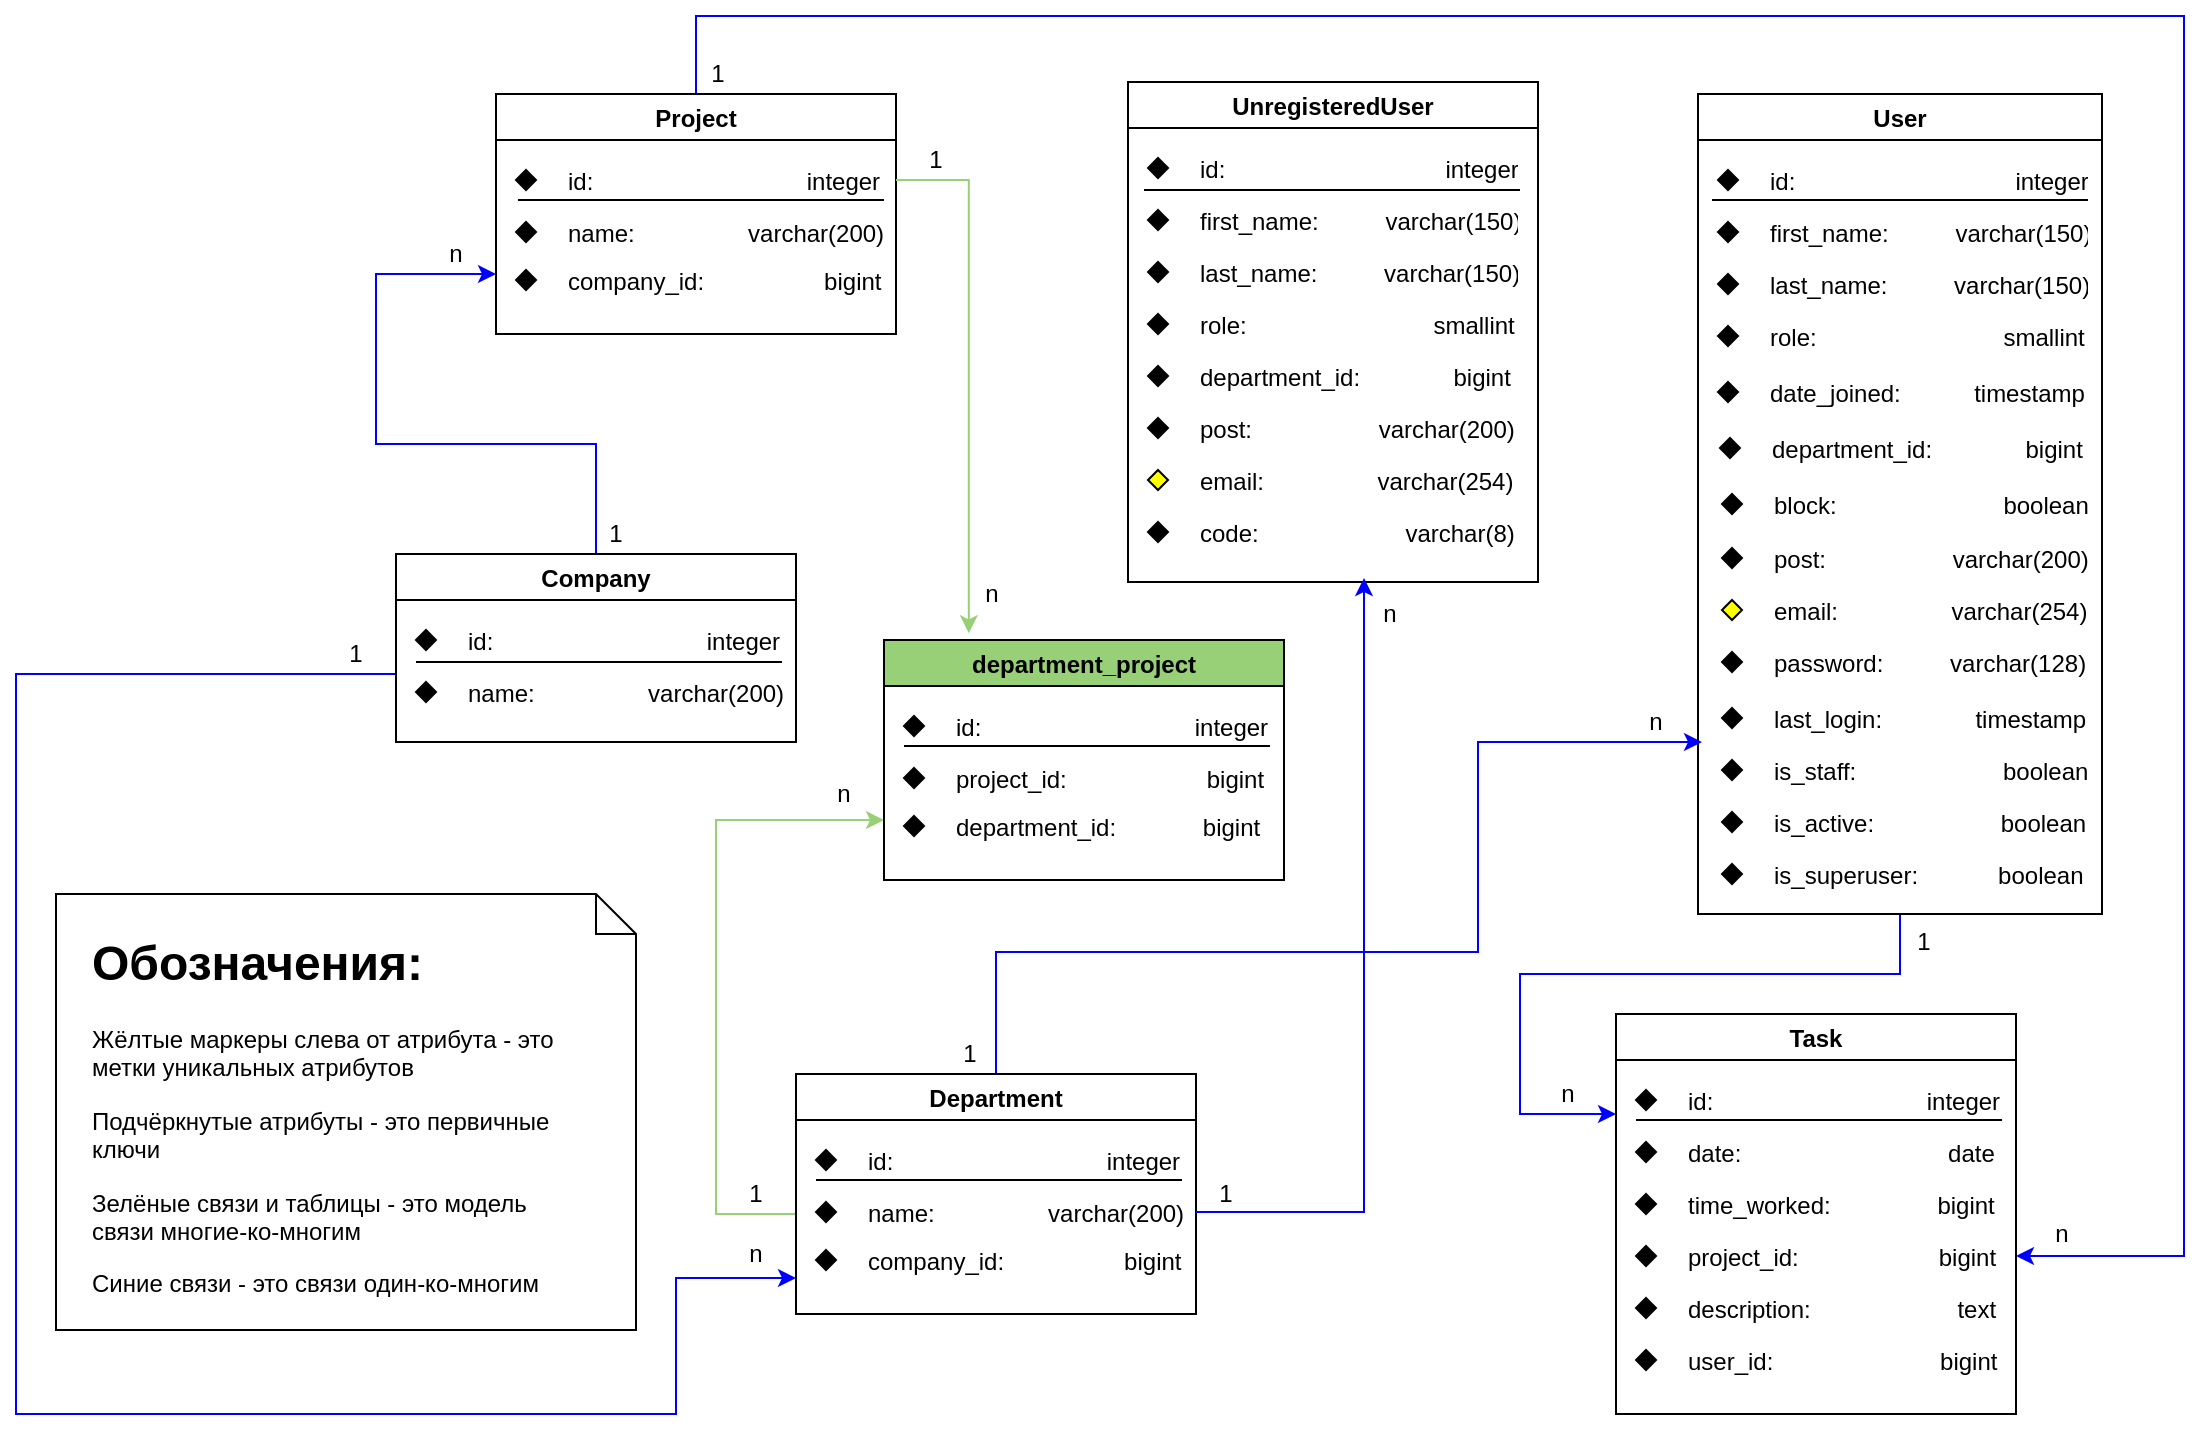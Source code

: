 <mxfile version="14.7.3" type="device"><diagram id="KLZYDKel8tbGf6qkiBRc" name="Страница 1"><mxGraphModel dx="1998" dy="731" grid="0" gridSize="10" guides="1" tooltips="1" connect="1" arrows="1" fold="1" page="0" pageScale="1" pageWidth="900" pageHeight="1600" math="0" shadow="0"><root><mxCell id="0"/><mxCell id="1" parent="0"/><mxCell id="44SKpViZ_JynuF9p8xNr-108" style="edgeStyle=orthogonalEdgeStyle;rounded=0;orthogonalLoop=1;jettySize=auto;html=1;entryX=0;entryY=0.25;entryDx=0;entryDy=0;strokeColor=#0000FF;exitX=0.5;exitY=1;exitDx=0;exitDy=0;" parent="1" target="44SKpViZ_JynuF9p8xNr-83" edge="1" source="44SKpViZ_JynuF9p8xNr-16"><mxGeometry relative="1" as="geometry"><mxPoint x="786" y="580" as="sourcePoint"/><Array as="points"><mxPoint x="742" y="590"/><mxPoint x="552" y="590"/><mxPoint x="552" y="660"/></Array></mxGeometry></mxCell><mxCell id="44SKpViZ_JynuF9p8xNr-16" value="User" style="swimlane;" parent="1" vertex="1"><mxGeometry x="641" y="150" width="202" height="410" as="geometry"/></mxCell><mxCell id="44SKpViZ_JynuF9p8xNr-17" value="" style="group" parent="44SKpViZ_JynuF9p8xNr-16" vertex="1" connectable="0"><mxGeometry x="10" y="30" width="190" height="26" as="geometry"/></mxCell><mxCell id="44SKpViZ_JynuF9p8xNr-18" value="id:                                 integer" style="text;strokeColor=none;fillColor=none;align=left;verticalAlign=top;spacingLeft=4;spacingRight=4;overflow=hidden;rotatable=0;points=[[0,0.5],[1,0.5]];portConstraint=eastwest;" parent="44SKpViZ_JynuF9p8xNr-17" vertex="1"><mxGeometry x="20" width="170" height="26" as="geometry"/></mxCell><mxCell id="44SKpViZ_JynuF9p8xNr-19" value="" style="rhombus;whiteSpace=wrap;html=1;fillColor=#000000;" parent="44SKpViZ_JynuF9p8xNr-17" vertex="1"><mxGeometry y="8" width="10" height="10" as="geometry"/></mxCell><mxCell id="44SKpViZ_JynuF9p8xNr-20" value="" style="group" parent="44SKpViZ_JynuF9p8xNr-16" vertex="1" connectable="0"><mxGeometry x="10" y="56" width="190" height="26" as="geometry"/></mxCell><mxCell id="44SKpViZ_JynuF9p8xNr-21" value="first_name:          varchar(150)" style="text;strokeColor=none;fillColor=none;align=left;verticalAlign=top;spacingLeft=4;spacingRight=4;overflow=hidden;rotatable=0;points=[[0,0.5],[1,0.5]];portConstraint=eastwest;" parent="44SKpViZ_JynuF9p8xNr-20" vertex="1"><mxGeometry x="20" width="170" height="26" as="geometry"/></mxCell><mxCell id="44SKpViZ_JynuF9p8xNr-22" value="" style="rhombus;whiteSpace=wrap;html=1;fillColor=#000000;" parent="44SKpViZ_JynuF9p8xNr-20" vertex="1"><mxGeometry y="8" width="10" height="10" as="geometry"/></mxCell><mxCell id="44SKpViZ_JynuF9p8xNr-23" value="" style="group" parent="44SKpViZ_JynuF9p8xNr-16" vertex="1" connectable="0"><mxGeometry x="10" y="82" width="190" height="26" as="geometry"/></mxCell><mxCell id="44SKpViZ_JynuF9p8xNr-24" value="last_name:          varchar(150)" style="text;strokeColor=none;fillColor=none;align=left;verticalAlign=top;spacingLeft=4;spacingRight=4;overflow=hidden;rotatable=0;points=[[0,0.5],[1,0.5]];portConstraint=eastwest;" parent="44SKpViZ_JynuF9p8xNr-23" vertex="1"><mxGeometry x="20" width="170" height="26" as="geometry"/></mxCell><mxCell id="44SKpViZ_JynuF9p8xNr-25" value="" style="rhombus;whiteSpace=wrap;html=1;fillColor=#000000;" parent="44SKpViZ_JynuF9p8xNr-23" vertex="1"><mxGeometry y="8" width="10" height="10" as="geometry"/></mxCell><mxCell id="44SKpViZ_JynuF9p8xNr-26" value="" style="group" parent="44SKpViZ_JynuF9p8xNr-16" vertex="1" connectable="0"><mxGeometry x="10" y="108" width="190" height="26" as="geometry"/></mxCell><mxCell id="44SKpViZ_JynuF9p8xNr-27" value="role:                            smallint" style="text;strokeColor=none;fillColor=none;align=left;verticalAlign=top;spacingLeft=4;spacingRight=4;overflow=hidden;rotatable=0;points=[[0,0.5],[1,0.5]];portConstraint=eastwest;" parent="44SKpViZ_JynuF9p8xNr-26" vertex="1"><mxGeometry x="20" width="170" height="26" as="geometry"/></mxCell><mxCell id="44SKpViZ_JynuF9p8xNr-28" value="" style="rhombus;whiteSpace=wrap;html=1;fillColor=#000000;" parent="44SKpViZ_JynuF9p8xNr-26" vertex="1"><mxGeometry y="8" width="10" height="10" as="geometry"/></mxCell><mxCell id="44SKpViZ_JynuF9p8xNr-35" value="" style="group" parent="44SKpViZ_JynuF9p8xNr-16" vertex="1" connectable="0"><mxGeometry x="12" y="192" width="190" height="39" as="geometry"/></mxCell><mxCell id="44SKpViZ_JynuF9p8xNr-36" value="block:                         boolean" style="text;strokeColor=none;fillColor=none;align=left;verticalAlign=top;spacingLeft=4;spacingRight=4;overflow=hidden;rotatable=0;points=[[0,0.5],[1,0.5]];portConstraint=eastwest;" parent="44SKpViZ_JynuF9p8xNr-35" vertex="1"><mxGeometry x="20" width="170" height="26" as="geometry"/></mxCell><mxCell id="44SKpViZ_JynuF9p8xNr-37" value="" style="rhombus;whiteSpace=wrap;html=1;fillColor=#000000;" parent="44SKpViZ_JynuF9p8xNr-35" vertex="1"><mxGeometry y="8" width="10" height="10" as="geometry"/></mxCell><mxCell id="44SKpViZ_JynuF9p8xNr-32" value="" style="group" parent="44SKpViZ_JynuF9p8xNr-16" vertex="1" connectable="0"><mxGeometry x="10" y="136" width="190" height="26" as="geometry"/></mxCell><mxCell id="44SKpViZ_JynuF9p8xNr-33" value="date_joined:           timestamp" style="text;strokeColor=none;fillColor=none;align=left;verticalAlign=top;spacingLeft=4;spacingRight=4;overflow=hidden;rotatable=0;points=[[0,0.5],[1,0.5]];portConstraint=eastwest;" parent="44SKpViZ_JynuF9p8xNr-32" vertex="1"><mxGeometry x="20" width="170" height="26" as="geometry"/></mxCell><mxCell id="44SKpViZ_JynuF9p8xNr-34" value="" style="rhombus;whiteSpace=wrap;html=1;fillColor=#000000;" parent="44SKpViZ_JynuF9p8xNr-32" vertex="1"><mxGeometry y="8" width="10" height="10" as="geometry"/></mxCell><mxCell id="0yzaoV32-Y134EZbtpYv-1" value="" style="group" parent="44SKpViZ_JynuF9p8xNr-16" vertex="1" connectable="0"><mxGeometry x="11" y="164" width="190" height="26" as="geometry"/></mxCell><mxCell id="0yzaoV32-Y134EZbtpYv-2" value="department_id:              bigint" style="text;strokeColor=none;fillColor=none;align=left;verticalAlign=top;spacingLeft=4;spacingRight=4;overflow=hidden;rotatable=0;points=[[0,0.5],[1,0.5]];portConstraint=eastwest;" parent="0yzaoV32-Y134EZbtpYv-1" vertex="1"><mxGeometry x="20" width="170" height="26" as="geometry"/></mxCell><mxCell id="0yzaoV32-Y134EZbtpYv-3" value="" style="rhombus;whiteSpace=wrap;html=1;fillColor=#000000;" parent="0yzaoV32-Y134EZbtpYv-1" vertex="1"><mxGeometry y="8" width="10" height="10" as="geometry"/></mxCell><mxCell id="m4QMS04Oq4Tf4BskBJUF-1" value="" style="group" parent="44SKpViZ_JynuF9p8xNr-16" vertex="1" connectable="0"><mxGeometry x="12" y="219" width="190" height="26" as="geometry"/></mxCell><mxCell id="m4QMS04Oq4Tf4BskBJUF-2" value="post:                   varchar(200)" style="text;strokeColor=none;fillColor=none;align=left;verticalAlign=top;spacingLeft=4;spacingRight=4;overflow=hidden;rotatable=0;points=[[0,0.5],[1,0.5]];portConstraint=eastwest;" parent="m4QMS04Oq4Tf4BskBJUF-1" vertex="1"><mxGeometry x="20" width="170" height="26" as="geometry"/></mxCell><mxCell id="m4QMS04Oq4Tf4BskBJUF-3" value="" style="rhombus;whiteSpace=wrap;html=1;fillColor=#000000;" parent="m4QMS04Oq4Tf4BskBJUF-1" vertex="1"><mxGeometry y="8" width="10" height="10" as="geometry"/></mxCell><mxCell id="44SKpViZ_JynuF9p8xNr-10" value="" style="group" parent="44SKpViZ_JynuF9p8xNr-16" vertex="1" connectable="0"><mxGeometry x="12" y="245" width="190" height="26" as="geometry"/></mxCell><mxCell id="44SKpViZ_JynuF9p8xNr-11" value="email:                 varchar(254)" style="text;strokeColor=none;fillColor=none;align=left;verticalAlign=top;spacingLeft=4;spacingRight=4;overflow=hidden;rotatable=0;points=[[0,0.5],[1,0.5]];portConstraint=eastwest;" parent="44SKpViZ_JynuF9p8xNr-10" vertex="1"><mxGeometry x="20" width="170" height="26" as="geometry"/></mxCell><mxCell id="44SKpViZ_JynuF9p8xNr-12" value="" style="rhombus;whiteSpace=wrap;html=1;fillColor=#FFFF00;" parent="44SKpViZ_JynuF9p8xNr-10" vertex="1"><mxGeometry y="8" width="10" height="10" as="geometry"/></mxCell><mxCell id="44SKpViZ_JynuF9p8xNr-13" value="" style="group" parent="44SKpViZ_JynuF9p8xNr-16" vertex="1" connectable="0"><mxGeometry x="12" y="271" width="190" height="26" as="geometry"/></mxCell><mxCell id="44SKpViZ_JynuF9p8xNr-14" value="password:          varchar(128)" style="text;strokeColor=none;fillColor=none;align=left;verticalAlign=top;spacingLeft=4;spacingRight=4;overflow=hidden;rotatable=0;points=[[0,0.5],[1,0.5]];portConstraint=eastwest;" parent="44SKpViZ_JynuF9p8xNr-13" vertex="1"><mxGeometry x="20" width="170" height="26" as="geometry"/></mxCell><mxCell id="44SKpViZ_JynuF9p8xNr-15" value="" style="rhombus;whiteSpace=wrap;html=1;fillColor=#000000;" parent="44SKpViZ_JynuF9p8xNr-13" vertex="1"><mxGeometry y="8" width="10" height="10" as="geometry"/></mxCell><mxCell id="fVvraEkS-tlc-6Ih1fXP-1" value="" style="group" vertex="1" connectable="0" parent="44SKpViZ_JynuF9p8xNr-16"><mxGeometry x="12" y="299" width="190" height="26" as="geometry"/></mxCell><mxCell id="fVvraEkS-tlc-6Ih1fXP-2" value="last_login:              timestamp" style="text;strokeColor=none;fillColor=none;align=left;verticalAlign=top;spacingLeft=4;spacingRight=4;overflow=hidden;rotatable=0;points=[[0,0.5],[1,0.5]];portConstraint=eastwest;" vertex="1" parent="fVvraEkS-tlc-6Ih1fXP-1"><mxGeometry x="20" width="170" height="26" as="geometry"/></mxCell><mxCell id="fVvraEkS-tlc-6Ih1fXP-3" value="" style="rhombus;whiteSpace=wrap;html=1;fillColor=#000000;" vertex="1" parent="fVvraEkS-tlc-6Ih1fXP-1"><mxGeometry y="8" width="10" height="10" as="geometry"/></mxCell><mxCell id="fVvraEkS-tlc-6Ih1fXP-8" value="" style="group" vertex="1" connectable="0" parent="44SKpViZ_JynuF9p8xNr-16"><mxGeometry x="12" y="325" width="190" height="26" as="geometry"/></mxCell><mxCell id="fVvraEkS-tlc-6Ih1fXP-9" value="is_staff:                      boolean" style="text;strokeColor=none;fillColor=none;align=left;verticalAlign=top;spacingLeft=4;spacingRight=4;overflow=hidden;rotatable=0;points=[[0,0.5],[1,0.5]];portConstraint=eastwest;" vertex="1" parent="fVvraEkS-tlc-6Ih1fXP-8"><mxGeometry x="20" width="170" height="26" as="geometry"/></mxCell><mxCell id="fVvraEkS-tlc-6Ih1fXP-10" value="" style="rhombus;whiteSpace=wrap;html=1;fillColor=#000000;" vertex="1" parent="fVvraEkS-tlc-6Ih1fXP-8"><mxGeometry y="8" width="10" height="10" as="geometry"/></mxCell><mxCell id="fVvraEkS-tlc-6Ih1fXP-11" value="" style="group" vertex="1" connectable="0" parent="44SKpViZ_JynuF9p8xNr-16"><mxGeometry x="12" y="351" width="190" height="26" as="geometry"/></mxCell><mxCell id="fVvraEkS-tlc-6Ih1fXP-12" value="is_active:                   boolean" style="text;strokeColor=none;fillColor=none;align=left;verticalAlign=top;spacingLeft=4;spacingRight=4;overflow=hidden;rotatable=0;points=[[0,0.5],[1,0.5]];portConstraint=eastwest;" vertex="1" parent="fVvraEkS-tlc-6Ih1fXP-11"><mxGeometry x="20" width="170" height="26" as="geometry"/></mxCell><mxCell id="fVvraEkS-tlc-6Ih1fXP-13" value="" style="rhombus;whiteSpace=wrap;html=1;fillColor=#000000;" vertex="1" parent="fVvraEkS-tlc-6Ih1fXP-11"><mxGeometry y="8" width="10" height="10" as="geometry"/></mxCell><mxCell id="fVvraEkS-tlc-6Ih1fXP-14" value="" style="group" vertex="1" connectable="0" parent="44SKpViZ_JynuF9p8xNr-16"><mxGeometry x="12" y="377" width="190" height="26" as="geometry"/></mxCell><mxCell id="fVvraEkS-tlc-6Ih1fXP-15" value="is_superuser:            boolean" style="text;strokeColor=none;fillColor=none;align=left;verticalAlign=top;spacingLeft=4;spacingRight=4;overflow=hidden;rotatable=0;points=[[0,0.5],[1,0.5]];portConstraint=eastwest;" vertex="1" parent="fVvraEkS-tlc-6Ih1fXP-14"><mxGeometry x="20" width="170" height="26" as="geometry"/></mxCell><mxCell id="fVvraEkS-tlc-6Ih1fXP-16" value="" style="rhombus;whiteSpace=wrap;html=1;fillColor=#000000;" vertex="1" parent="fVvraEkS-tlc-6Ih1fXP-14"><mxGeometry y="8" width="10" height="10" as="geometry"/></mxCell><mxCell id="0yzaoV32-Y134EZbtpYv-5" style="edgeStyle=orthogonalEdgeStyle;rounded=0;orthogonalLoop=1;jettySize=auto;html=1;entryX=1;entryY=0.5;entryDx=0;entryDy=0;strokeColor=#0000FF;" parent="1" source="44SKpViZ_JynuF9p8xNr-38" target="44SKpViZ_JynuF9p8xNr-94" edge="1"><mxGeometry relative="1" as="geometry"><Array as="points"><mxPoint x="140" y="111"/><mxPoint x="884" y="111"/><mxPoint x="884" y="731"/></Array></mxGeometry></mxCell><mxCell id="44SKpViZ_JynuF9p8xNr-38" value="Project" style="swimlane;" parent="1" vertex="1"><mxGeometry x="40" y="150" width="200" height="120" as="geometry"/></mxCell><mxCell id="44SKpViZ_JynuF9p8xNr-39" value="" style="group" parent="44SKpViZ_JynuF9p8xNr-38" vertex="1" connectable="0"><mxGeometry x="10" y="30" width="190" height="26" as="geometry"/></mxCell><mxCell id="44SKpViZ_JynuF9p8xNr-40" value="id:                                integer" style="text;strokeColor=none;fillColor=none;align=left;verticalAlign=top;spacingLeft=4;spacingRight=4;overflow=hidden;rotatable=0;points=[[0,0.5],[1,0.5]];portConstraint=eastwest;" parent="44SKpViZ_JynuF9p8xNr-39" vertex="1"><mxGeometry x="20" width="170" height="26" as="geometry"/></mxCell><mxCell id="44SKpViZ_JynuF9p8xNr-41" value="" style="rhombus;whiteSpace=wrap;html=1;fillColor=#000000;" parent="44SKpViZ_JynuF9p8xNr-39" vertex="1"><mxGeometry y="8" width="10" height="10" as="geometry"/></mxCell><mxCell id="44SKpViZ_JynuF9p8xNr-42" value="" style="group" parent="44SKpViZ_JynuF9p8xNr-38" vertex="1" connectable="0"><mxGeometry x="10" y="56" width="190" height="26" as="geometry"/></mxCell><mxCell id="44SKpViZ_JynuF9p8xNr-43" value="name:                 varchar(200)" style="text;strokeColor=none;fillColor=none;align=left;verticalAlign=top;spacingLeft=4;spacingRight=4;overflow=hidden;rotatable=0;points=[[0,0.5],[1,0.5]];portConstraint=eastwest;" parent="44SKpViZ_JynuF9p8xNr-42" vertex="1"><mxGeometry x="20" width="170" height="26" as="geometry"/></mxCell><mxCell id="44SKpViZ_JynuF9p8xNr-44" value="" style="rhombus;whiteSpace=wrap;html=1;fillColor=#000000;" parent="44SKpViZ_JynuF9p8xNr-42" vertex="1"><mxGeometry y="8" width="10" height="10" as="geometry"/></mxCell><mxCell id="44SKpViZ_JynuF9p8xNr-130" style="edgeStyle=orthogonalEdgeStyle;rounded=0;orthogonalLoop=1;jettySize=auto;html=1;strokeColor=#0000FF;" parent="1" source="44SKpViZ_JynuF9p8xNr-60" edge="1"><mxGeometry relative="1" as="geometry"><Array as="points"><mxPoint x="-200" y="440"/><mxPoint x="-200" y="810"/><mxPoint x="130" y="810"/><mxPoint x="130" y="742"/><mxPoint x="190" y="742"/></Array><mxPoint x="190" y="742" as="targetPoint"/></mxGeometry></mxCell><mxCell id="44SKpViZ_JynuF9p8xNr-133" style="edgeStyle=orthogonalEdgeStyle;rounded=0;orthogonalLoop=1;jettySize=auto;html=1;entryX=0;entryY=0.75;entryDx=0;entryDy=0;strokeColor=#0000FF;" parent="1" source="44SKpViZ_JynuF9p8xNr-60" target="44SKpViZ_JynuF9p8xNr-38" edge="1"><mxGeometry relative="1" as="geometry"><Array as="points"><mxPoint x="90" y="325"/><mxPoint x="-20" y="325"/><mxPoint x="-20" y="240"/></Array></mxGeometry></mxCell><mxCell id="44SKpViZ_JynuF9p8xNr-60" value="Company" style="swimlane;" parent="1" vertex="1"><mxGeometry x="-10" y="380" width="200" height="94" as="geometry"/></mxCell><mxCell id="44SKpViZ_JynuF9p8xNr-61" value="" style="group" parent="44SKpViZ_JynuF9p8xNr-60" vertex="1" connectable="0"><mxGeometry x="10" y="30" width="190" height="26" as="geometry"/></mxCell><mxCell id="44SKpViZ_JynuF9p8xNr-62" value="id:                                integer" style="text;strokeColor=none;fillColor=none;align=left;verticalAlign=top;spacingLeft=4;spacingRight=4;overflow=hidden;rotatable=0;points=[[0,0.5],[1,0.5]];portConstraint=eastwest;" parent="44SKpViZ_JynuF9p8xNr-61" vertex="1"><mxGeometry x="20" width="170" height="26" as="geometry"/></mxCell><mxCell id="44SKpViZ_JynuF9p8xNr-63" value="" style="rhombus;whiteSpace=wrap;html=1;fillColor=#000000;" parent="44SKpViZ_JynuF9p8xNr-61" vertex="1"><mxGeometry y="8" width="10" height="10" as="geometry"/></mxCell><mxCell id="fVvraEkS-tlc-6Ih1fXP-121" value="" style="endArrow=none;html=1;" edge="1" parent="44SKpViZ_JynuF9p8xNr-61"><mxGeometry width="50" height="50" relative="1" as="geometry"><mxPoint y="24" as="sourcePoint"/><mxPoint x="183" y="24" as="targetPoint"/></mxGeometry></mxCell><mxCell id="44SKpViZ_JynuF9p8xNr-64" value="" style="group" parent="44SKpViZ_JynuF9p8xNr-60" vertex="1" connectable="0"><mxGeometry x="10" y="56" width="190" height="26" as="geometry"/></mxCell><mxCell id="44SKpViZ_JynuF9p8xNr-65" value="name:                 varchar(200)" style="text;strokeColor=none;fillColor=none;align=left;verticalAlign=top;spacingLeft=4;spacingRight=4;overflow=hidden;rotatable=0;points=[[0,0.5],[1,0.5]];portConstraint=eastwest;" parent="44SKpViZ_JynuF9p8xNr-64" vertex="1"><mxGeometry x="20" width="170" height="26" as="geometry"/></mxCell><mxCell id="44SKpViZ_JynuF9p8xNr-66" value="" style="rhombus;whiteSpace=wrap;html=1;fillColor=#000000;" parent="44SKpViZ_JynuF9p8xNr-64" vertex="1"><mxGeometry y="8" width="10" height="10" as="geometry"/></mxCell><mxCell id="44SKpViZ_JynuF9p8xNr-70" value="" style="group" parent="1" vertex="1" connectable="0"><mxGeometry x="50" y="230" width="190" height="26" as="geometry"/></mxCell><mxCell id="44SKpViZ_JynuF9p8xNr-71" value="company_id:                  bigint" style="text;strokeColor=none;fillColor=none;align=left;verticalAlign=top;spacingLeft=4;spacingRight=4;overflow=hidden;rotatable=0;points=[[0,0.5],[1,0.5]];portConstraint=eastwest;" parent="44SKpViZ_JynuF9p8xNr-70" vertex="1"><mxGeometry x="20" width="170" height="26" as="geometry"/></mxCell><mxCell id="44SKpViZ_JynuF9p8xNr-72" value="" style="rhombus;whiteSpace=wrap;html=1;fillColor=#000000;" parent="44SKpViZ_JynuF9p8xNr-70" vertex="1"><mxGeometry y="8" width="10" height="10" as="geometry"/></mxCell><mxCell id="44SKpViZ_JynuF9p8xNr-124" style="edgeStyle=orthogonalEdgeStyle;rounded=0;orthogonalLoop=1;jettySize=auto;html=1;strokeColor=#0000FF;" parent="1" source="44SKpViZ_JynuF9p8xNr-73" edge="1"><mxGeometry relative="1" as="geometry"><Array as="points"><mxPoint x="290" y="579"/><mxPoint x="531" y="579"/><mxPoint x="531" y="474"/></Array><mxPoint x="643" y="474" as="targetPoint"/></mxGeometry></mxCell><mxCell id="44SKpViZ_JynuF9p8xNr-149" style="edgeStyle=orthogonalEdgeStyle;rounded=0;orthogonalLoop=1;jettySize=auto;html=1;entryX=0;entryY=0.75;entryDx=0;entryDy=0;strokeColor=#97D077;" parent="1" source="44SKpViZ_JynuF9p8xNr-73" target="44SKpViZ_JynuF9p8xNr-139" edge="1"><mxGeometry relative="1" as="geometry"><Array as="points"><mxPoint x="150" y="710"/><mxPoint x="150" y="513"/></Array></mxGeometry></mxCell><mxCell id="44SKpViZ_JynuF9p8xNr-73" value="Department" style="swimlane;" parent="1" vertex="1"><mxGeometry x="190" y="640" width="200" height="120" as="geometry"/></mxCell><mxCell id="44SKpViZ_JynuF9p8xNr-74" value="" style="group" parent="44SKpViZ_JynuF9p8xNr-73" vertex="1" connectable="0"><mxGeometry x="10" y="30" width="190" height="26" as="geometry"/></mxCell><mxCell id="44SKpViZ_JynuF9p8xNr-75" value="id:                                integer" style="text;strokeColor=none;fillColor=none;align=left;verticalAlign=top;spacingLeft=4;spacingRight=4;overflow=hidden;rotatable=0;points=[[0,0.5],[1,0.5]];portConstraint=eastwest;" parent="44SKpViZ_JynuF9p8xNr-74" vertex="1"><mxGeometry x="20" width="170" height="26" as="geometry"/></mxCell><mxCell id="44SKpViZ_JynuF9p8xNr-76" value="" style="rhombus;whiteSpace=wrap;html=1;fillColor=#000000;" parent="44SKpViZ_JynuF9p8xNr-74" vertex="1"><mxGeometry y="8" width="10" height="10" as="geometry"/></mxCell><mxCell id="44SKpViZ_JynuF9p8xNr-77" value="" style="group" parent="44SKpViZ_JynuF9p8xNr-73" vertex="1" connectable="0"><mxGeometry x="10" y="56" width="190" height="26" as="geometry"/></mxCell><mxCell id="44SKpViZ_JynuF9p8xNr-78" value="name:                 varchar(200)" style="text;strokeColor=none;fillColor=none;align=left;verticalAlign=top;spacingLeft=4;spacingRight=4;overflow=hidden;rotatable=0;points=[[0,0.5],[1,0.5]];portConstraint=eastwest;" parent="44SKpViZ_JynuF9p8xNr-77" vertex="1"><mxGeometry x="20" width="170" height="26" as="geometry"/></mxCell><mxCell id="44SKpViZ_JynuF9p8xNr-79" value="" style="rhombus;whiteSpace=wrap;html=1;fillColor=#000000;" parent="44SKpViZ_JynuF9p8xNr-77" vertex="1"><mxGeometry y="8" width="10" height="10" as="geometry"/></mxCell><mxCell id="44SKpViZ_JynuF9p8xNr-80" value="" style="group" parent="1" vertex="1" connectable="0"><mxGeometry x="200" y="720" width="190" height="26" as="geometry"/></mxCell><mxCell id="44SKpViZ_JynuF9p8xNr-81" value="company_id:                  bigint" style="text;strokeColor=none;fillColor=none;align=left;verticalAlign=top;spacingLeft=4;spacingRight=4;overflow=hidden;rotatable=0;points=[[0,0.5],[1,0.5]];portConstraint=eastwest;" parent="44SKpViZ_JynuF9p8xNr-80" vertex="1"><mxGeometry x="20" width="170" height="26" as="geometry"/></mxCell><mxCell id="44SKpViZ_JynuF9p8xNr-82" value="" style="rhombus;whiteSpace=wrap;html=1;fillColor=#000000;" parent="44SKpViZ_JynuF9p8xNr-80" vertex="1"><mxGeometry y="8" width="10" height="10" as="geometry"/></mxCell><mxCell id="44SKpViZ_JynuF9p8xNr-83" value="Task" style="swimlane;" parent="1" vertex="1"><mxGeometry x="600" y="610" width="200" height="200" as="geometry"/></mxCell><mxCell id="44SKpViZ_JynuF9p8xNr-84" value="" style="group" parent="44SKpViZ_JynuF9p8xNr-83" vertex="1" connectable="0"><mxGeometry x="10" y="30" width="190" height="26" as="geometry"/></mxCell><mxCell id="44SKpViZ_JynuF9p8xNr-85" value="id:                                integer" style="text;strokeColor=none;fillColor=none;align=left;verticalAlign=top;spacingLeft=4;spacingRight=4;overflow=hidden;rotatable=0;points=[[0,0.5],[1,0.5]];portConstraint=eastwest;" parent="44SKpViZ_JynuF9p8xNr-84" vertex="1"><mxGeometry x="20" width="170" height="26" as="geometry"/></mxCell><mxCell id="44SKpViZ_JynuF9p8xNr-86" value="" style="rhombus;whiteSpace=wrap;html=1;fillColor=#000000;" parent="44SKpViZ_JynuF9p8xNr-84" vertex="1"><mxGeometry y="8" width="10" height="10" as="geometry"/></mxCell><mxCell id="fVvraEkS-tlc-6Ih1fXP-125" value="" style="endArrow=none;html=1;" edge="1" parent="44SKpViZ_JynuF9p8xNr-84"><mxGeometry width="50" height="50" relative="1" as="geometry"><mxPoint y="23" as="sourcePoint"/><mxPoint x="183" y="23" as="targetPoint"/></mxGeometry></mxCell><mxCell id="44SKpViZ_JynuF9p8xNr-87" value="" style="group" parent="44SKpViZ_JynuF9p8xNr-83" vertex="1" connectable="0"><mxGeometry x="10" y="56" width="190" height="26" as="geometry"/></mxCell><mxCell id="44SKpViZ_JynuF9p8xNr-88" value="date:                               date" style="text;strokeColor=none;fillColor=none;align=left;verticalAlign=top;spacingLeft=4;spacingRight=4;overflow=hidden;rotatable=0;points=[[0,0.5],[1,0.5]];portConstraint=eastwest;" parent="44SKpViZ_JynuF9p8xNr-87" vertex="1"><mxGeometry x="20" width="170" height="26" as="geometry"/></mxCell><mxCell id="44SKpViZ_JynuF9p8xNr-89" value="" style="rhombus;whiteSpace=wrap;html=1;fillColor=#000000;" parent="44SKpViZ_JynuF9p8xNr-87" vertex="1"><mxGeometry y="8" width="10" height="10" as="geometry"/></mxCell><mxCell id="44SKpViZ_JynuF9p8xNr-90" value="" style="group" parent="44SKpViZ_JynuF9p8xNr-83" vertex="1" connectable="0"><mxGeometry x="10" y="82" width="190" height="26" as="geometry"/></mxCell><mxCell id="44SKpViZ_JynuF9p8xNr-91" value="time_worked:                bigint" style="text;strokeColor=none;fillColor=none;align=left;verticalAlign=top;spacingLeft=4;spacingRight=4;overflow=hidden;rotatable=0;points=[[0,0.5],[1,0.5]];portConstraint=eastwest;" parent="44SKpViZ_JynuF9p8xNr-90" vertex="1"><mxGeometry x="20" width="170" height="26" as="geometry"/></mxCell><mxCell id="44SKpViZ_JynuF9p8xNr-92" value="" style="rhombus;whiteSpace=wrap;html=1;fillColor=#000000;" parent="44SKpViZ_JynuF9p8xNr-90" vertex="1"><mxGeometry y="8" width="10" height="10" as="geometry"/></mxCell><mxCell id="44SKpViZ_JynuF9p8xNr-93" value="" style="group" parent="44SKpViZ_JynuF9p8xNr-83" vertex="1" connectable="0"><mxGeometry x="10" y="108" width="190" height="26" as="geometry"/></mxCell><mxCell id="44SKpViZ_JynuF9p8xNr-94" value="project_id:                     bigint" style="text;strokeColor=none;fillColor=none;align=left;verticalAlign=top;spacingLeft=4;spacingRight=4;overflow=hidden;rotatable=0;points=[[0,0.5],[1,0.5]];portConstraint=eastwest;" parent="44SKpViZ_JynuF9p8xNr-93" vertex="1"><mxGeometry x="20" width="170" height="26" as="geometry"/></mxCell><mxCell id="44SKpViZ_JynuF9p8xNr-95" value="" style="rhombus;whiteSpace=wrap;html=1;fillColor=#000000;" parent="44SKpViZ_JynuF9p8xNr-93" vertex="1"><mxGeometry y="8" width="10" height="10" as="geometry"/></mxCell><mxCell id="44SKpViZ_JynuF9p8xNr-96" value="" style="group" parent="44SKpViZ_JynuF9p8xNr-83" vertex="1" connectable="0"><mxGeometry x="10" y="134" width="190" height="26" as="geometry"/></mxCell><mxCell id="44SKpViZ_JynuF9p8xNr-97" value="description:                      text" style="text;strokeColor=none;fillColor=none;align=left;verticalAlign=top;spacingLeft=4;spacingRight=4;overflow=hidden;rotatable=0;points=[[0,0.5],[1,0.5]];portConstraint=eastwest;" parent="44SKpViZ_JynuF9p8xNr-96" vertex="1"><mxGeometry x="20" width="170" height="26" as="geometry"/></mxCell><mxCell id="44SKpViZ_JynuF9p8xNr-98" value="" style="rhombus;whiteSpace=wrap;html=1;fillColor=#000000;" parent="44SKpViZ_JynuF9p8xNr-96" vertex="1"><mxGeometry y="8" width="10" height="10" as="geometry"/></mxCell><mxCell id="44SKpViZ_JynuF9p8xNr-99" value="" style="group" parent="44SKpViZ_JynuF9p8xNr-83" vertex="1" connectable="0"><mxGeometry x="10" y="160" width="190" height="26" as="geometry"/></mxCell><mxCell id="44SKpViZ_JynuF9p8xNr-100" value="user_id:                         bigint" style="text;strokeColor=none;fillColor=none;align=left;verticalAlign=top;spacingLeft=4;spacingRight=4;overflow=hidden;rotatable=0;points=[[0,0.5],[1,0.5]];portConstraint=eastwest;" parent="44SKpViZ_JynuF9p8xNr-99" vertex="1"><mxGeometry x="20" width="170" height="26" as="geometry"/></mxCell><mxCell id="44SKpViZ_JynuF9p8xNr-101" value="" style="rhombus;whiteSpace=wrap;html=1;fillColor=#000000;" parent="44SKpViZ_JynuF9p8xNr-99" vertex="1"><mxGeometry y="8" width="10" height="10" as="geometry"/></mxCell><mxCell id="44SKpViZ_JynuF9p8xNr-109" value="1" style="text;html=1;strokeColor=none;fillColor=none;align=center;verticalAlign=middle;whiteSpace=wrap;rounded=0;" parent="1" vertex="1"><mxGeometry x="734" y="564" width="40" height="20" as="geometry"/></mxCell><mxCell id="44SKpViZ_JynuF9p8xNr-110" value="n" style="text;html=1;strokeColor=none;fillColor=none;align=center;verticalAlign=middle;whiteSpace=wrap;rounded=0;" parent="1" vertex="1"><mxGeometry x="556" y="640" width="40" height="20" as="geometry"/></mxCell><mxCell id="44SKpViZ_JynuF9p8xNr-125" value="1" style="text;html=1;strokeColor=none;fillColor=none;align=center;verticalAlign=middle;whiteSpace=wrap;rounded=0;" parent="1" vertex="1"><mxGeometry x="257" y="620" width="40" height="20" as="geometry"/></mxCell><mxCell id="44SKpViZ_JynuF9p8xNr-126" value="n" style="text;html=1;strokeColor=none;fillColor=none;align=center;verticalAlign=middle;whiteSpace=wrap;rounded=0;" parent="1" vertex="1"><mxGeometry x="600" y="454" width="40" height="20" as="geometry"/></mxCell><mxCell id="44SKpViZ_JynuF9p8xNr-131" value="1" style="text;html=1;strokeColor=none;fillColor=none;align=center;verticalAlign=middle;whiteSpace=wrap;rounded=0;" parent="1" vertex="1"><mxGeometry x="-50" y="420" width="40" height="20" as="geometry"/></mxCell><mxCell id="44SKpViZ_JynuF9p8xNr-132" value="n" style="text;html=1;strokeColor=none;fillColor=none;align=center;verticalAlign=middle;whiteSpace=wrap;rounded=0;" parent="1" vertex="1"><mxGeometry x="150" y="720" width="40" height="20" as="geometry"/></mxCell><mxCell id="44SKpViZ_JynuF9p8xNr-135" value="n" style="text;html=1;strokeColor=none;fillColor=none;align=center;verticalAlign=middle;whiteSpace=wrap;rounded=0;" parent="1" vertex="1"><mxGeometry y="220" width="40" height="20" as="geometry"/></mxCell><mxCell id="44SKpViZ_JynuF9p8xNr-136" value="1" style="text;html=1;strokeColor=none;fillColor=none;align=center;verticalAlign=middle;whiteSpace=wrap;rounded=0;" parent="1" vertex="1"><mxGeometry x="80" y="360" width="40" height="20" as="geometry"/></mxCell><mxCell id="44SKpViZ_JynuF9p8xNr-139" value="department_project" style="swimlane;fillColor=#97D077;" parent="1" vertex="1"><mxGeometry x="234" y="423" width="200" height="120" as="geometry"/></mxCell><mxCell id="44SKpViZ_JynuF9p8xNr-140" value="" style="group" parent="44SKpViZ_JynuF9p8xNr-139" vertex="1" connectable="0"><mxGeometry x="10" y="30" width="190" height="26" as="geometry"/></mxCell><mxCell id="44SKpViZ_JynuF9p8xNr-141" value="id:                                integer" style="text;strokeColor=none;fillColor=none;align=left;verticalAlign=top;spacingLeft=4;spacingRight=4;overflow=hidden;rotatable=0;points=[[0,0.5],[1,0.5]];portConstraint=eastwest;" parent="44SKpViZ_JynuF9p8xNr-140" vertex="1"><mxGeometry x="20" width="170" height="26" as="geometry"/></mxCell><mxCell id="44SKpViZ_JynuF9p8xNr-142" value="" style="rhombus;whiteSpace=wrap;html=1;fillColor=#000000;" parent="44SKpViZ_JynuF9p8xNr-140" vertex="1"><mxGeometry y="8" width="10" height="10" as="geometry"/></mxCell><mxCell id="44SKpViZ_JynuF9p8xNr-143" value="" style="group" parent="44SKpViZ_JynuF9p8xNr-139" vertex="1" connectable="0"><mxGeometry x="10" y="56" width="190" height="26" as="geometry"/></mxCell><mxCell id="44SKpViZ_JynuF9p8xNr-144" value="project_id:                     bigint" style="text;strokeColor=none;fillColor=none;align=left;verticalAlign=top;spacingLeft=4;spacingRight=4;overflow=hidden;rotatable=0;points=[[0,0.5],[1,0.5]];portConstraint=eastwest;" parent="44SKpViZ_JynuF9p8xNr-143" vertex="1"><mxGeometry x="20" width="170" height="26" as="geometry"/></mxCell><mxCell id="44SKpViZ_JynuF9p8xNr-145" value="" style="rhombus;whiteSpace=wrap;html=1;fillColor=#000000;" parent="44SKpViZ_JynuF9p8xNr-143" vertex="1"><mxGeometry y="8" width="10" height="10" as="geometry"/></mxCell><mxCell id="fVvraEkS-tlc-6Ih1fXP-120" value="" style="endArrow=none;html=1;" edge="1" parent="44SKpViZ_JynuF9p8xNr-143"><mxGeometry width="50" height="50" relative="1" as="geometry"><mxPoint y="-3" as="sourcePoint"/><mxPoint x="183" y="-3" as="targetPoint"/></mxGeometry></mxCell><mxCell id="44SKpViZ_JynuF9p8xNr-146" value="" style="group" parent="1" vertex="1" connectable="0"><mxGeometry x="244" y="503" width="190" height="26" as="geometry"/></mxCell><mxCell id="44SKpViZ_JynuF9p8xNr-147" value="department_id:             bigint" style="text;strokeColor=none;fillColor=none;align=left;verticalAlign=top;spacingLeft=4;spacingRight=4;overflow=hidden;rotatable=0;points=[[0,0.5],[1,0.5]];portConstraint=eastwest;" parent="44SKpViZ_JynuF9p8xNr-146" vertex="1"><mxGeometry x="20" width="170" height="26" as="geometry"/></mxCell><mxCell id="44SKpViZ_JynuF9p8xNr-148" value="" style="rhombus;whiteSpace=wrap;html=1;fillColor=#000000;" parent="44SKpViZ_JynuF9p8xNr-146" vertex="1"><mxGeometry y="8" width="10" height="10" as="geometry"/></mxCell><mxCell id="44SKpViZ_JynuF9p8xNr-150" value="1" style="text;html=1;strokeColor=none;fillColor=none;align=center;verticalAlign=middle;whiteSpace=wrap;rounded=0;" parent="1" vertex="1"><mxGeometry x="150" y="690" width="40" height="20" as="geometry"/></mxCell><mxCell id="44SKpViZ_JynuF9p8xNr-151" value="n" style="text;html=1;strokeColor=none;fillColor=none;align=center;verticalAlign=middle;whiteSpace=wrap;rounded=0;" parent="1" vertex="1"><mxGeometry x="194" y="490" width="40" height="20" as="geometry"/></mxCell><mxCell id="44SKpViZ_JynuF9p8xNr-152" style="edgeStyle=orthogonalEdgeStyle;rounded=0;orthogonalLoop=1;jettySize=auto;html=1;entryX=0.212;entryY=-0.028;entryDx=0;entryDy=0;entryPerimeter=0;strokeColor=#97D077;" parent="1" source="44SKpViZ_JynuF9p8xNr-40" target="44SKpViZ_JynuF9p8xNr-139" edge="1"><mxGeometry relative="1" as="geometry"/></mxCell><mxCell id="44SKpViZ_JynuF9p8xNr-153" value="1" style="text;html=1;strokeColor=none;fillColor=none;align=center;verticalAlign=middle;whiteSpace=wrap;rounded=0;" parent="1" vertex="1"><mxGeometry x="240" y="173" width="40" height="20" as="geometry"/></mxCell><mxCell id="44SKpViZ_JynuF9p8xNr-154" value="n" style="text;html=1;strokeColor=none;fillColor=none;align=center;verticalAlign=middle;whiteSpace=wrap;rounded=0;" parent="1" vertex="1"><mxGeometry x="273" y="390" width="30" height="20" as="geometry"/></mxCell><mxCell id="44SKpViZ_JynuF9p8xNr-156" value="" style="shape=note;size=20;whiteSpace=wrap;html=1;strokeWidth=1;fillColor=none;" parent="1" vertex="1"><mxGeometry x="-180" y="550" width="290" height="218" as="geometry"/></mxCell><mxCell id="44SKpViZ_JynuF9p8xNr-157" value="&lt;h1&gt;Обозначения:&lt;/h1&gt;&lt;p&gt;Жёлтые маркеры слева от атрибута - это метки уникальных атрибутов&amp;nbsp;&amp;nbsp;&lt;/p&gt;&lt;p&gt;&lt;span&gt;Подчёркнутые атрибуты - это первичные ключи&lt;/span&gt;&lt;/p&gt;&lt;p&gt;&lt;span&gt;Зелёные связи и таблицы - это модель связи многие-ко-многим&lt;/span&gt;&lt;/p&gt;&lt;p&gt;&lt;span&gt;Синие связи - это связи один-ко-многим&lt;/span&gt;&lt;/p&gt;" style="text;html=1;strokeColor=none;fillColor=none;spacing=5;spacingTop=-20;whiteSpace=wrap;overflow=hidden;rounded=0;verticalAlign=bottom;" parent="1" vertex="1"><mxGeometry x="-167" y="570" width="257" height="188" as="geometry"/></mxCell><mxCell id="0yzaoV32-Y134EZbtpYv-6" value="1" style="text;html=1;strokeColor=none;fillColor=none;align=center;verticalAlign=middle;whiteSpace=wrap;rounded=0;" parent="1" vertex="1"><mxGeometry x="131" y="130" width="40" height="20" as="geometry"/></mxCell><mxCell id="0yzaoV32-Y134EZbtpYv-7" value="n" style="text;html=1;strokeColor=none;fillColor=none;align=center;verticalAlign=middle;whiteSpace=wrap;rounded=0;" parent="1" vertex="1"><mxGeometry x="803" y="710" width="40" height="20" as="geometry"/></mxCell><mxCell id="fVvraEkS-tlc-6Ih1fXP-64" value="UnregisteredUser" style="swimlane;startSize=23;" vertex="1" parent="1"><mxGeometry x="356" y="144" width="205" height="250" as="geometry"/></mxCell><mxCell id="fVvraEkS-tlc-6Ih1fXP-65" value="" style="group" vertex="1" connectable="0" parent="fVvraEkS-tlc-6Ih1fXP-64"><mxGeometry x="10" y="30" width="190" height="26" as="geometry"/></mxCell><mxCell id="fVvraEkS-tlc-6Ih1fXP-66" value="id:                                 integer" style="text;strokeColor=none;fillColor=none;align=left;verticalAlign=top;spacingLeft=4;spacingRight=4;overflow=hidden;rotatable=0;points=[[0,0.5],[1,0.5]];portConstraint=eastwest;" vertex="1" parent="fVvraEkS-tlc-6Ih1fXP-65"><mxGeometry x="20" width="170" height="26" as="geometry"/></mxCell><mxCell id="fVvraEkS-tlc-6Ih1fXP-67" value="" style="rhombus;whiteSpace=wrap;html=1;fillColor=#000000;" vertex="1" parent="fVvraEkS-tlc-6Ih1fXP-65"><mxGeometry y="8" width="10" height="10" as="geometry"/></mxCell><mxCell id="fVvraEkS-tlc-6Ih1fXP-68" value="" style="group" vertex="1" connectable="0" parent="fVvraEkS-tlc-6Ih1fXP-64"><mxGeometry x="10" y="56" width="190" height="26" as="geometry"/></mxCell><mxCell id="fVvraEkS-tlc-6Ih1fXP-69" value="first_name:          varchar(150)" style="text;strokeColor=none;fillColor=none;align=left;verticalAlign=top;spacingLeft=4;spacingRight=4;overflow=hidden;rotatable=0;points=[[0,0.5],[1,0.5]];portConstraint=eastwest;" vertex="1" parent="fVvraEkS-tlc-6Ih1fXP-68"><mxGeometry x="20" width="170" height="26" as="geometry"/></mxCell><mxCell id="fVvraEkS-tlc-6Ih1fXP-70" value="" style="rhombus;whiteSpace=wrap;html=1;fillColor=#000000;" vertex="1" parent="fVvraEkS-tlc-6Ih1fXP-68"><mxGeometry y="8" width="10" height="10" as="geometry"/></mxCell><mxCell id="fVvraEkS-tlc-6Ih1fXP-71" value="" style="group" vertex="1" connectable="0" parent="fVvraEkS-tlc-6Ih1fXP-64"><mxGeometry x="10" y="82" width="190" height="26" as="geometry"/></mxCell><mxCell id="fVvraEkS-tlc-6Ih1fXP-72" value="last_name:          varchar(150)" style="text;strokeColor=none;fillColor=none;align=left;verticalAlign=top;spacingLeft=4;spacingRight=4;overflow=hidden;rotatable=0;points=[[0,0.5],[1,0.5]];portConstraint=eastwest;" vertex="1" parent="fVvraEkS-tlc-6Ih1fXP-71"><mxGeometry x="20" width="170" height="26" as="geometry"/></mxCell><mxCell id="fVvraEkS-tlc-6Ih1fXP-73" value="" style="rhombus;whiteSpace=wrap;html=1;fillColor=#000000;" vertex="1" parent="fVvraEkS-tlc-6Ih1fXP-71"><mxGeometry y="8" width="10" height="10" as="geometry"/></mxCell><mxCell id="fVvraEkS-tlc-6Ih1fXP-74" value="" style="group" vertex="1" connectable="0" parent="fVvraEkS-tlc-6Ih1fXP-64"><mxGeometry x="10" y="108" width="190" height="26" as="geometry"/></mxCell><mxCell id="fVvraEkS-tlc-6Ih1fXP-75" value="role:                            smallint" style="text;strokeColor=none;fillColor=none;align=left;verticalAlign=top;spacingLeft=4;spacingRight=4;overflow=hidden;rotatable=0;points=[[0,0.5],[1,0.5]];portConstraint=eastwest;" vertex="1" parent="fVvraEkS-tlc-6Ih1fXP-74"><mxGeometry x="20" width="170" height="26" as="geometry"/></mxCell><mxCell id="fVvraEkS-tlc-6Ih1fXP-76" value="" style="rhombus;whiteSpace=wrap;html=1;fillColor=#000000;" vertex="1" parent="fVvraEkS-tlc-6Ih1fXP-74"><mxGeometry y="8" width="10" height="10" as="geometry"/></mxCell><mxCell id="fVvraEkS-tlc-6Ih1fXP-89" value="" style="group" vertex="1" connectable="0" parent="fVvraEkS-tlc-6Ih1fXP-64"><mxGeometry x="10" y="186" width="190" height="26" as="geometry"/></mxCell><mxCell id="fVvraEkS-tlc-6Ih1fXP-90" value="email:                 varchar(254)" style="text;strokeColor=none;fillColor=none;align=left;verticalAlign=top;spacingLeft=4;spacingRight=4;overflow=hidden;rotatable=0;points=[[0,0.5],[1,0.5]];portConstraint=eastwest;" vertex="1" parent="fVvraEkS-tlc-6Ih1fXP-89"><mxGeometry x="20" width="170" height="26" as="geometry"/></mxCell><mxCell id="fVvraEkS-tlc-6Ih1fXP-91" value="" style="rhombus;whiteSpace=wrap;html=1;fillColor=#FFFF00;" vertex="1" parent="fVvraEkS-tlc-6Ih1fXP-89"><mxGeometry y="8" width="10" height="10" as="geometry"/></mxCell><mxCell id="fVvraEkS-tlc-6Ih1fXP-83" value="" style="group" vertex="1" connectable="0" parent="fVvraEkS-tlc-6Ih1fXP-64"><mxGeometry x="10" y="134" width="190" height="26" as="geometry"/></mxCell><mxCell id="fVvraEkS-tlc-6Ih1fXP-84" value="department_id:              bigint" style="text;strokeColor=none;fillColor=none;align=left;verticalAlign=top;spacingLeft=4;spacingRight=4;overflow=hidden;rotatable=0;points=[[0,0.5],[1,0.5]];portConstraint=eastwest;" vertex="1" parent="fVvraEkS-tlc-6Ih1fXP-83"><mxGeometry x="20" width="170" height="26" as="geometry"/></mxCell><mxCell id="fVvraEkS-tlc-6Ih1fXP-85" value="" style="rhombus;whiteSpace=wrap;html=1;fillColor=#000000;" vertex="1" parent="fVvraEkS-tlc-6Ih1fXP-83"><mxGeometry y="8" width="10" height="10" as="geometry"/></mxCell><mxCell id="fVvraEkS-tlc-6Ih1fXP-86" value="" style="group" vertex="1" connectable="0" parent="fVvraEkS-tlc-6Ih1fXP-64"><mxGeometry x="10" y="160" width="190" height="26" as="geometry"/></mxCell><mxCell id="fVvraEkS-tlc-6Ih1fXP-87" value="post:                   varchar(200)" style="text;strokeColor=none;fillColor=none;align=left;verticalAlign=top;spacingLeft=4;spacingRight=4;overflow=hidden;rotatable=0;points=[[0,0.5],[1,0.5]];portConstraint=eastwest;" vertex="1" parent="fVvraEkS-tlc-6Ih1fXP-86"><mxGeometry x="20" width="170" height="26" as="geometry"/></mxCell><mxCell id="fVvraEkS-tlc-6Ih1fXP-88" value="" style="rhombus;whiteSpace=wrap;html=1;fillColor=#000000;" vertex="1" parent="fVvraEkS-tlc-6Ih1fXP-86"><mxGeometry y="8" width="10" height="10" as="geometry"/></mxCell><mxCell id="fVvraEkS-tlc-6Ih1fXP-108" value="" style="group" vertex="1" connectable="0" parent="fVvraEkS-tlc-6Ih1fXP-64"><mxGeometry x="10" y="212" width="190" height="26" as="geometry"/></mxCell><mxCell id="fVvraEkS-tlc-6Ih1fXP-109" value="code:                      varchar(8)" style="text;strokeColor=none;fillColor=none;align=left;verticalAlign=top;spacingLeft=4;spacingRight=4;overflow=hidden;rotatable=0;points=[[0,0.5],[1,0.5]];portConstraint=eastwest;" vertex="1" parent="fVvraEkS-tlc-6Ih1fXP-108"><mxGeometry x="20" width="170" height="26" as="geometry"/></mxCell><mxCell id="fVvraEkS-tlc-6Ih1fXP-110" value="" style="rhombus;whiteSpace=wrap;html=1;fillColor=#000000;" vertex="1" parent="fVvraEkS-tlc-6Ih1fXP-108"><mxGeometry y="8" width="10" height="10" as="geometry"/></mxCell><mxCell id="fVvraEkS-tlc-6Ih1fXP-112" style="edgeStyle=orthogonalEdgeStyle;rounded=0;orthogonalLoop=1;jettySize=auto;html=1;strokeColor=#0000FF;exitX=1;exitY=0.5;exitDx=0;exitDy=0;" edge="1" parent="1" source="44SKpViZ_JynuF9p8xNr-78"><mxGeometry relative="1" as="geometry"><Array as="points"><mxPoint x="474" y="709"/><mxPoint x="474" y="413"/></Array><mxPoint x="474" y="392" as="targetPoint"/><mxPoint x="300" y="650" as="sourcePoint"/></mxGeometry></mxCell><mxCell id="fVvraEkS-tlc-6Ih1fXP-113" value="1" style="text;html=1;strokeColor=none;fillColor=none;align=center;verticalAlign=middle;whiteSpace=wrap;rounded=0;" vertex="1" parent="1"><mxGeometry x="385" y="690" width="40" height="20" as="geometry"/></mxCell><mxCell id="fVvraEkS-tlc-6Ih1fXP-114" value="n" style="text;html=1;strokeColor=none;fillColor=none;align=center;verticalAlign=middle;whiteSpace=wrap;rounded=0;" vertex="1" parent="1"><mxGeometry x="467" y="400" width="40" height="20" as="geometry"/></mxCell><mxCell id="fVvraEkS-tlc-6Ih1fXP-122" value="" style="endArrow=none;html=1;" edge="1" parent="1"><mxGeometry width="50" height="50" relative="1" as="geometry"><mxPoint x="51" y="203" as="sourcePoint"/><mxPoint x="234" y="203" as="targetPoint"/></mxGeometry></mxCell><mxCell id="fVvraEkS-tlc-6Ih1fXP-123" value="" style="endArrow=none;html=1;" edge="1" parent="1"><mxGeometry width="50" height="50" relative="1" as="geometry"><mxPoint x="364" y="198" as="sourcePoint"/><mxPoint x="552" y="198" as="targetPoint"/></mxGeometry></mxCell><mxCell id="fVvraEkS-tlc-6Ih1fXP-124" value="" style="endArrow=none;html=1;" edge="1" parent="1"><mxGeometry width="50" height="50" relative="1" as="geometry"><mxPoint x="200" y="693" as="sourcePoint"/><mxPoint x="383" y="693" as="targetPoint"/></mxGeometry></mxCell><mxCell id="fVvraEkS-tlc-6Ih1fXP-126" value="" style="endArrow=none;html=1;" edge="1" parent="1"><mxGeometry width="50" height="50" relative="1" as="geometry"><mxPoint x="648" y="203" as="sourcePoint"/><mxPoint x="836" y="203" as="targetPoint"/></mxGeometry></mxCell></root></mxGraphModel></diagram></mxfile>